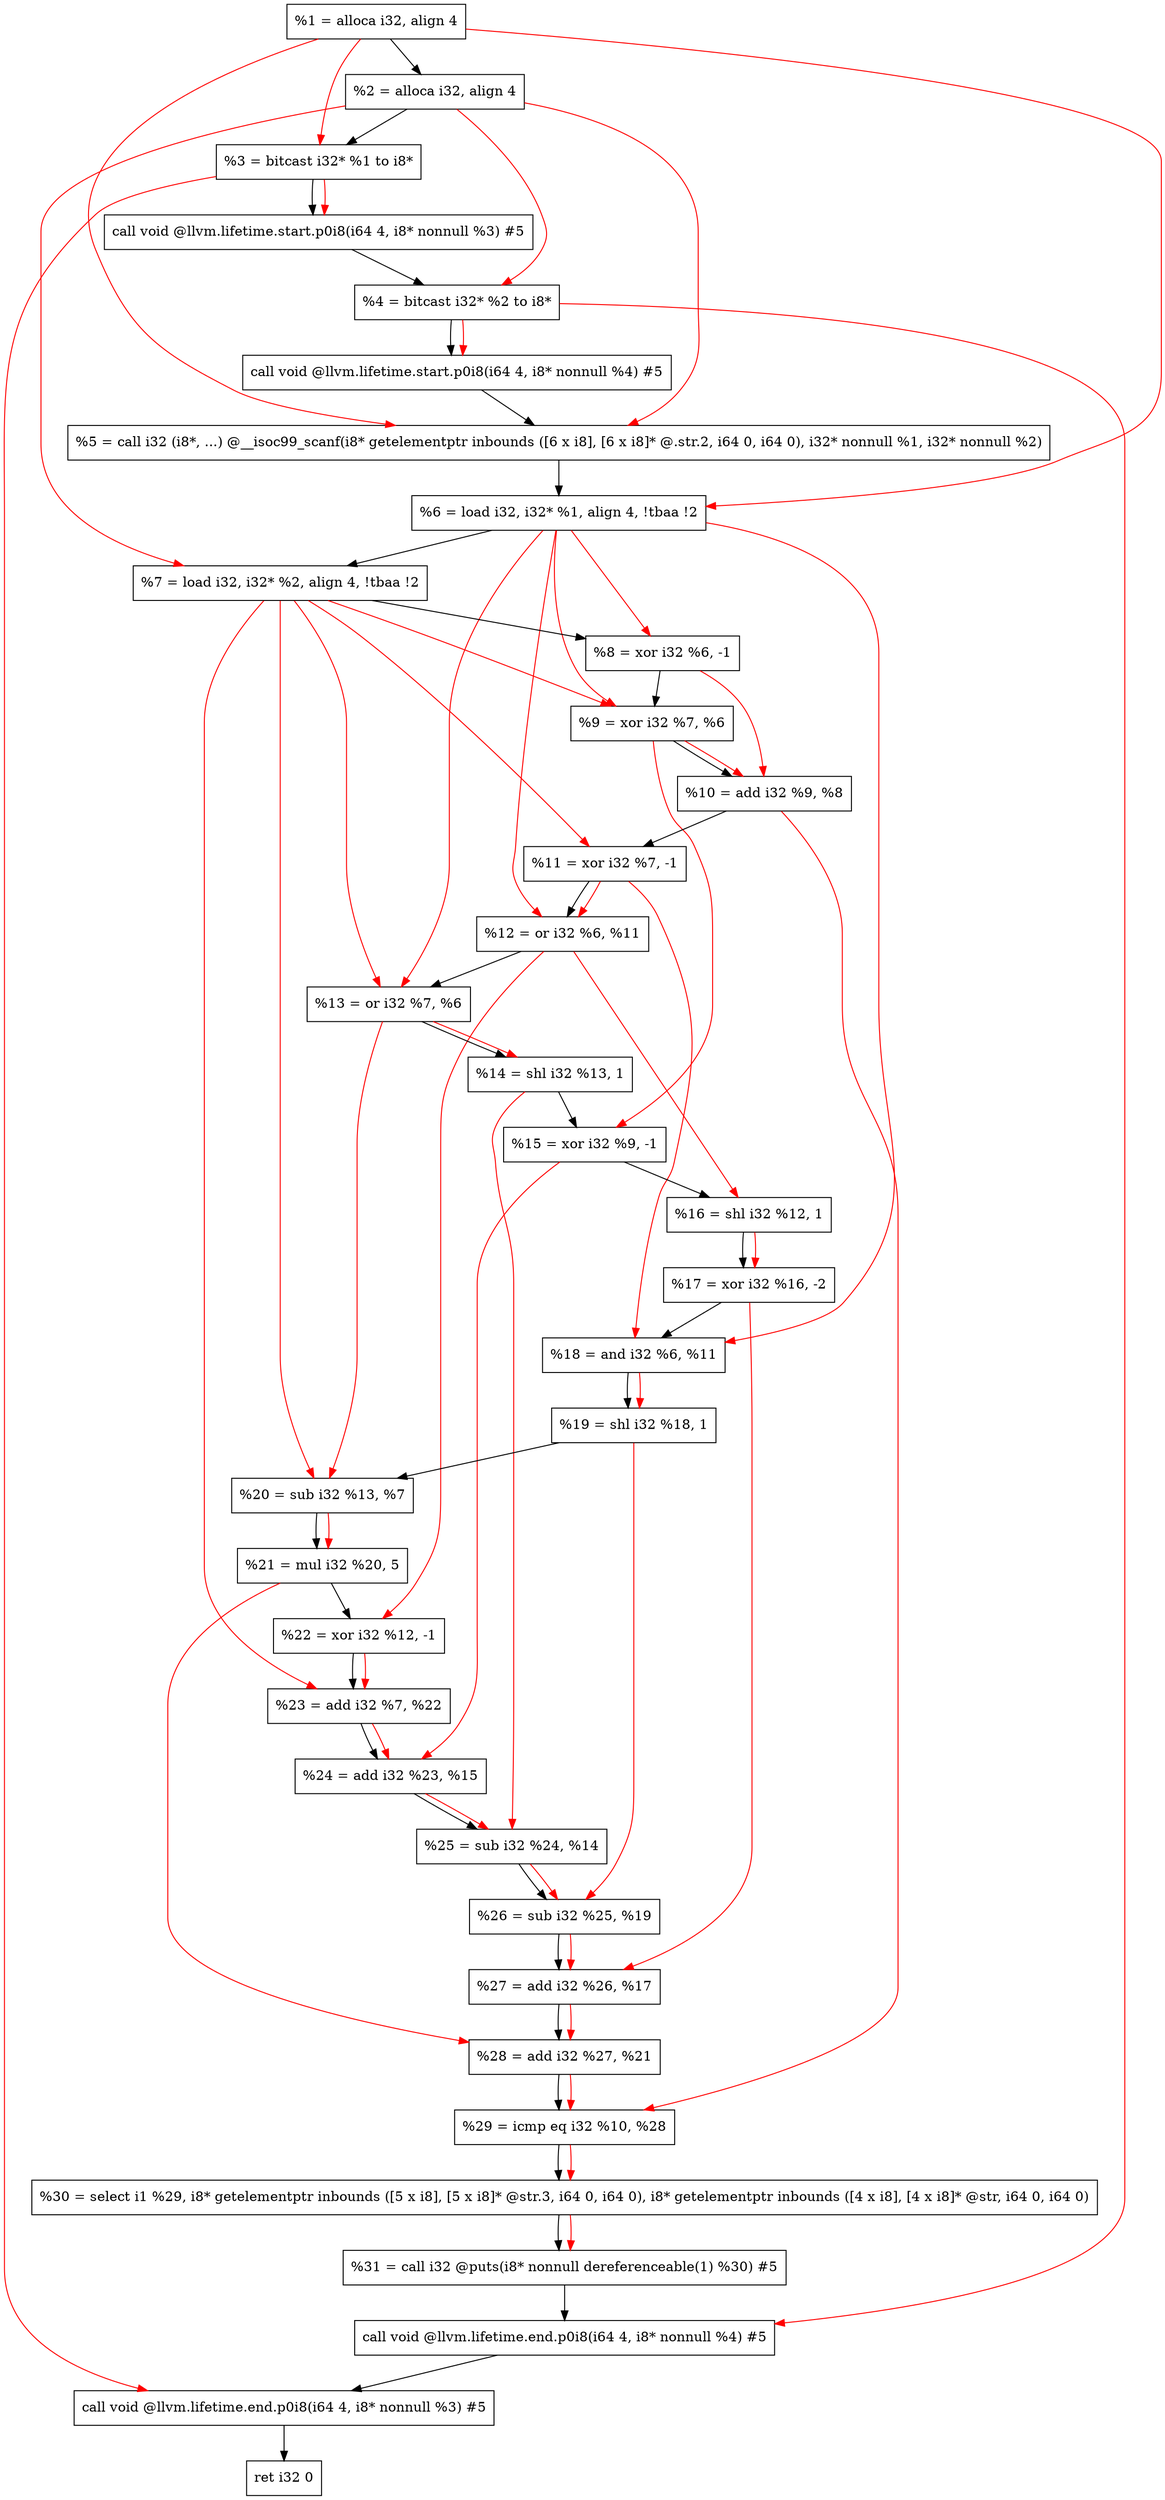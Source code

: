 digraph "DFG for'main' function" {
	Node0x233fbb8[shape=record, label="  %1 = alloca i32, align 4"];
	Node0x233fc38[shape=record, label="  %2 = alloca i32, align 4"];
	Node0x233fcc8[shape=record, label="  %3 = bitcast i32* %1 to i8*"];
	Node0x2340128[shape=record, label="  call void @llvm.lifetime.start.p0i8(i64 4, i8* nonnull %3) #5"];
	Node0x2340208[shape=record, label="  %4 = bitcast i32* %2 to i8*"];
	Node0x2340328[shape=record, label="  call void @llvm.lifetime.start.p0i8(i64 4, i8* nonnull %4) #5"];
	Node0x2340560[shape=record, label="  %5 = call i32 (i8*, ...) @__isoc99_scanf(i8* getelementptr inbounds ([6 x i8], [6 x i8]* @.str.2, i64 0, i64 0), i32* nonnull %1, i32* nonnull %2)"];
	Node0x2340618[shape=record, label="  %6 = load i32, i32* %1, align 4, !tbaa !2"];
	Node0x2341588[shape=record, label="  %7 = load i32, i32* %2, align 4, !tbaa !2"];
	Node0x2341c10[shape=record, label="  %8 = xor i32 %6, -1"];
	Node0x2341c80[shape=record, label="  %9 = xor i32 %7, %6"];
	Node0x2341cf0[shape=record, label="  %10 = add i32 %9, %8"];
	Node0x2341d60[shape=record, label="  %11 = xor i32 %7, -1"];
	Node0x2341dd0[shape=record, label="  %12 = or i32 %6, %11"];
	Node0x2341e40[shape=record, label="  %13 = or i32 %7, %6"];
	Node0x2341eb0[shape=record, label="  %14 = shl i32 %13, 1"];
	Node0x2341f20[shape=record, label="  %15 = xor i32 %9, -1"];
	Node0x2341f90[shape=record, label="  %16 = shl i32 %12, 1"];
	Node0x2342000[shape=record, label="  %17 = xor i32 %16, -2"];
	Node0x2342070[shape=record, label="  %18 = and i32 %6, %11"];
	Node0x23420e0[shape=record, label="  %19 = shl i32 %18, 1"];
	Node0x2342150[shape=record, label="  %20 = sub i32 %13, %7"];
	Node0x23421c0[shape=record, label="  %21 = mul i32 %20, 5"];
	Node0x2342230[shape=record, label="  %22 = xor i32 %12, -1"];
	Node0x23422a0[shape=record, label="  %23 = add i32 %7, %22"];
	Node0x2342310[shape=record, label="  %24 = add i32 %23, %15"];
	Node0x2342380[shape=record, label="  %25 = sub i32 %24, %14"];
	Node0x23423f0[shape=record, label="  %26 = sub i32 %25, %19"];
	Node0x2342460[shape=record, label="  %27 = add i32 %26, %17"];
	Node0x23424d0[shape=record, label="  %28 = add i32 %27, %21"];
	Node0x2342540[shape=record, label="  %29 = icmp eq i32 %10, %28"];
	Node0x22e09d8[shape=record, label="  %30 = select i1 %29, i8* getelementptr inbounds ([5 x i8], [5 x i8]* @str.3, i64 0, i64 0), i8* getelementptr inbounds ([4 x i8], [4 x i8]* @str, i64 0, i64 0)"];
	Node0x23425d0[shape=record, label="  %31 = call i32 @puts(i8* nonnull dereferenceable(1) %30) #5"];
	Node0x2342828[shape=record, label="  call void @llvm.lifetime.end.p0i8(i64 4, i8* nonnull %4) #5"];
	Node0x2342988[shape=record, label="  call void @llvm.lifetime.end.p0i8(i64 4, i8* nonnull %3) #5"];
	Node0x2342a48[shape=record, label="  ret i32 0"];
	Node0x233fbb8 -> Node0x233fc38;
	Node0x233fc38 -> Node0x233fcc8;
	Node0x233fcc8 -> Node0x2340128;
	Node0x2340128 -> Node0x2340208;
	Node0x2340208 -> Node0x2340328;
	Node0x2340328 -> Node0x2340560;
	Node0x2340560 -> Node0x2340618;
	Node0x2340618 -> Node0x2341588;
	Node0x2341588 -> Node0x2341c10;
	Node0x2341c10 -> Node0x2341c80;
	Node0x2341c80 -> Node0x2341cf0;
	Node0x2341cf0 -> Node0x2341d60;
	Node0x2341d60 -> Node0x2341dd0;
	Node0x2341dd0 -> Node0x2341e40;
	Node0x2341e40 -> Node0x2341eb0;
	Node0x2341eb0 -> Node0x2341f20;
	Node0x2341f20 -> Node0x2341f90;
	Node0x2341f90 -> Node0x2342000;
	Node0x2342000 -> Node0x2342070;
	Node0x2342070 -> Node0x23420e0;
	Node0x23420e0 -> Node0x2342150;
	Node0x2342150 -> Node0x23421c0;
	Node0x23421c0 -> Node0x2342230;
	Node0x2342230 -> Node0x23422a0;
	Node0x23422a0 -> Node0x2342310;
	Node0x2342310 -> Node0x2342380;
	Node0x2342380 -> Node0x23423f0;
	Node0x23423f0 -> Node0x2342460;
	Node0x2342460 -> Node0x23424d0;
	Node0x23424d0 -> Node0x2342540;
	Node0x2342540 -> Node0x22e09d8;
	Node0x22e09d8 -> Node0x23425d0;
	Node0x23425d0 -> Node0x2342828;
	Node0x2342828 -> Node0x2342988;
	Node0x2342988 -> Node0x2342a48;
edge [color=red]
	Node0x233fbb8 -> Node0x233fcc8;
	Node0x233fcc8 -> Node0x2340128;
	Node0x233fc38 -> Node0x2340208;
	Node0x2340208 -> Node0x2340328;
	Node0x233fbb8 -> Node0x2340560;
	Node0x233fc38 -> Node0x2340560;
	Node0x233fbb8 -> Node0x2340618;
	Node0x233fc38 -> Node0x2341588;
	Node0x2340618 -> Node0x2341c10;
	Node0x2341588 -> Node0x2341c80;
	Node0x2340618 -> Node0x2341c80;
	Node0x2341c80 -> Node0x2341cf0;
	Node0x2341c10 -> Node0x2341cf0;
	Node0x2341588 -> Node0x2341d60;
	Node0x2340618 -> Node0x2341dd0;
	Node0x2341d60 -> Node0x2341dd0;
	Node0x2341588 -> Node0x2341e40;
	Node0x2340618 -> Node0x2341e40;
	Node0x2341e40 -> Node0x2341eb0;
	Node0x2341c80 -> Node0x2341f20;
	Node0x2341dd0 -> Node0x2341f90;
	Node0x2341f90 -> Node0x2342000;
	Node0x2340618 -> Node0x2342070;
	Node0x2341d60 -> Node0x2342070;
	Node0x2342070 -> Node0x23420e0;
	Node0x2341e40 -> Node0x2342150;
	Node0x2341588 -> Node0x2342150;
	Node0x2342150 -> Node0x23421c0;
	Node0x2341dd0 -> Node0x2342230;
	Node0x2341588 -> Node0x23422a0;
	Node0x2342230 -> Node0x23422a0;
	Node0x23422a0 -> Node0x2342310;
	Node0x2341f20 -> Node0x2342310;
	Node0x2342310 -> Node0x2342380;
	Node0x2341eb0 -> Node0x2342380;
	Node0x2342380 -> Node0x23423f0;
	Node0x23420e0 -> Node0x23423f0;
	Node0x23423f0 -> Node0x2342460;
	Node0x2342000 -> Node0x2342460;
	Node0x2342460 -> Node0x23424d0;
	Node0x23421c0 -> Node0x23424d0;
	Node0x2341cf0 -> Node0x2342540;
	Node0x23424d0 -> Node0x2342540;
	Node0x2342540 -> Node0x22e09d8;
	Node0x22e09d8 -> Node0x23425d0;
	Node0x2340208 -> Node0x2342828;
	Node0x233fcc8 -> Node0x2342988;
}
